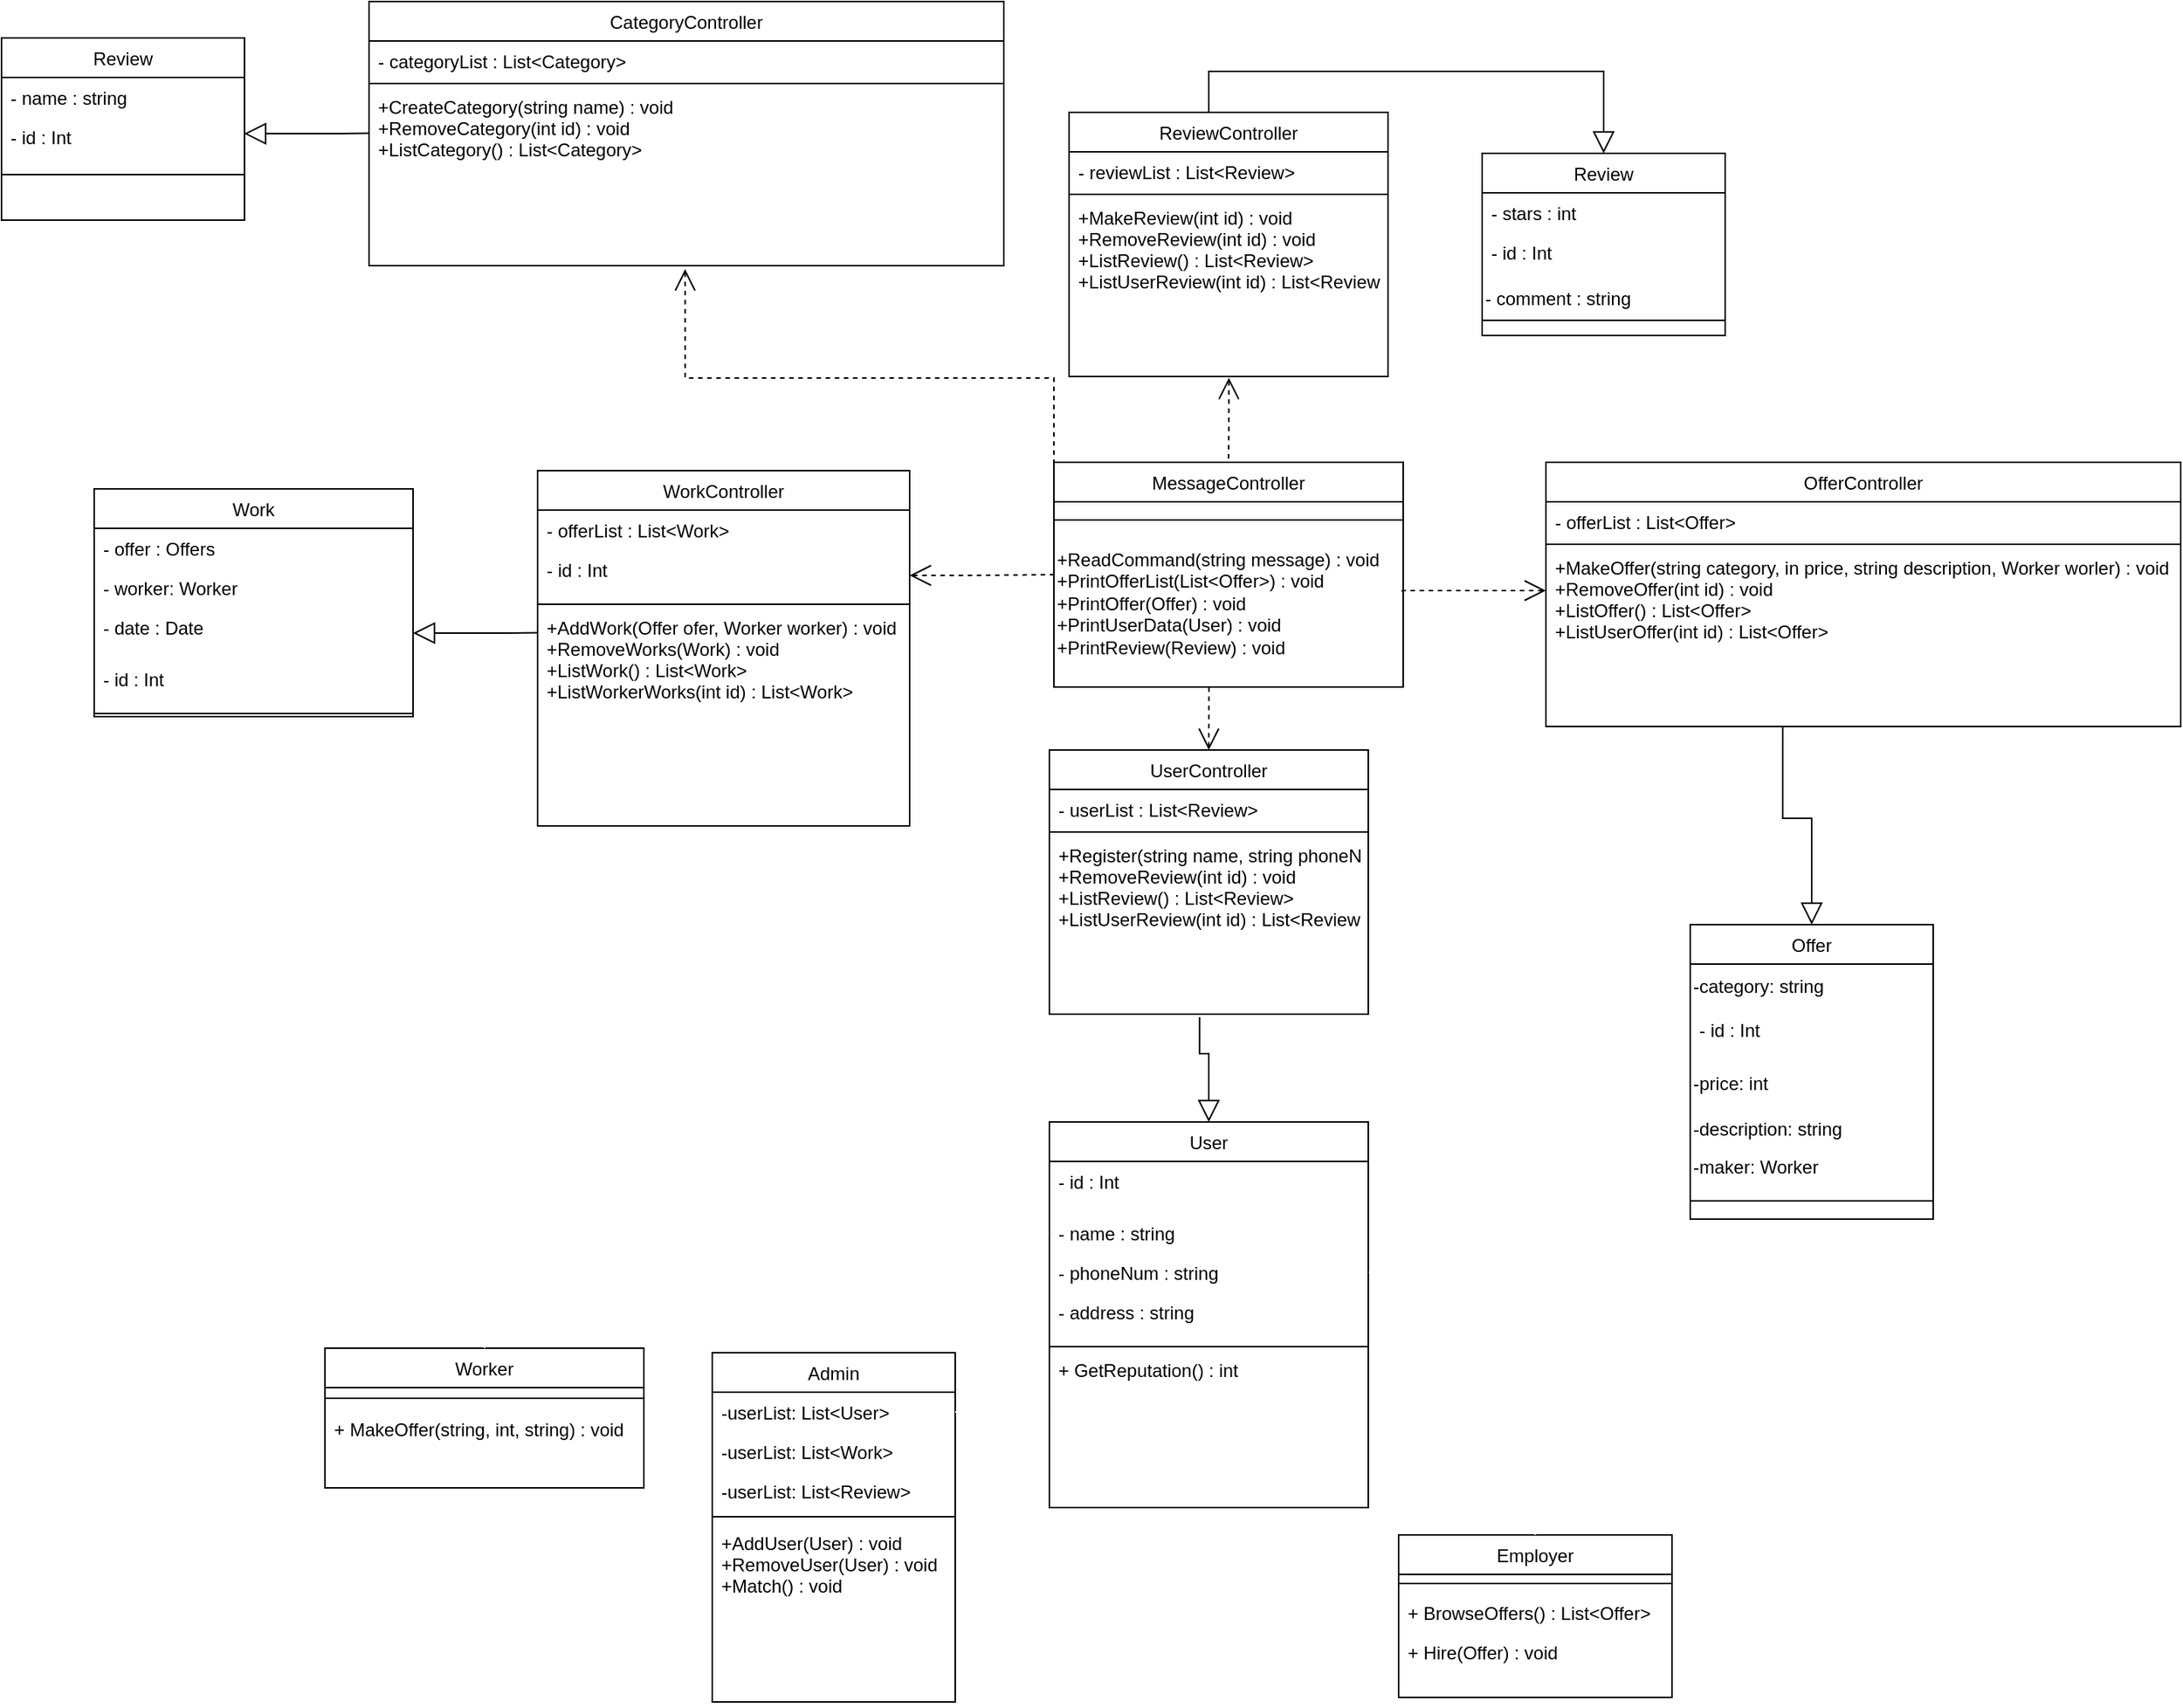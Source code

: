 <mxfile version="20.5.1" type="device"><diagram id="C5RBs43oDa-KdzZeNtuy" name="Page-1"><mxGraphModel dx="303" dy="3100" grid="0" gridSize="10" guides="1" tooltips="1" connect="1" arrows="1" fold="1" page="1" pageScale="1" pageWidth="827" pageHeight="1169" background="none" math="0" shadow="0"><root><mxCell id="WIyWlLk6GJQsqaUBKTNV-0"/><mxCell id="WIyWlLk6GJQsqaUBKTNV-1" parent="WIyWlLk6GJQsqaUBKTNV-0"/><mxCell id="HSHg974Zx_2OXVy2Y4dr-0" value="User" style="swimlane;fontStyle=0;align=center;verticalAlign=top;childLayout=stackLayout;horizontal=1;startSize=26;horizontalStack=0;resizeParent=1;resizeLast=0;collapsible=1;marginBottom=0;rounded=0;shadow=0;strokeWidth=1;" parent="WIyWlLk6GJQsqaUBKTNV-1" vertex="1"><mxGeometry x="1620" y="-449" width="210" height="254" as="geometry"><mxRectangle x="550" y="140" width="160" height="26" as="alternateBounds"/></mxGeometry></mxCell><mxCell id="HSHg974Zx_2OXVy2Y4dr-1" value="- id : Int" style="text;align=left;verticalAlign=top;spacingLeft=4;spacingRight=4;overflow=hidden;rotatable=0;points=[[0,0.5],[1,0.5]];portConstraint=eastwest;rounded=0;shadow=0;html=0;" parent="HSHg974Zx_2OXVy2Y4dr-0" vertex="1"><mxGeometry y="26" width="210" height="34" as="geometry"/></mxCell><mxCell id="HSHg974Zx_2OXVy2Y4dr-2" value="- name : string" style="text;align=left;verticalAlign=top;spacingLeft=4;spacingRight=4;overflow=hidden;rotatable=0;points=[[0,0.5],[1,0.5]];portConstraint=eastwest;" parent="HSHg974Zx_2OXVy2Y4dr-0" vertex="1"><mxGeometry y="60" width="210" height="26" as="geometry"/></mxCell><mxCell id="HSHg974Zx_2OXVy2Y4dr-3" value="- phoneNum : string" style="text;align=left;verticalAlign=top;spacingLeft=4;spacingRight=4;overflow=hidden;rotatable=0;points=[[0,0.5],[1,0.5]];portConstraint=eastwest;rounded=0;shadow=0;html=0;" parent="HSHg974Zx_2OXVy2Y4dr-0" vertex="1"><mxGeometry y="86" width="210" height="26" as="geometry"/></mxCell><mxCell id="HSHg974Zx_2OXVy2Y4dr-4" value="- address : string" style="text;align=left;verticalAlign=top;spacingLeft=4;spacingRight=4;overflow=hidden;rotatable=0;points=[[0,0.5],[1,0.5]];portConstraint=eastwest;rounded=0;shadow=0;html=0;" parent="HSHg974Zx_2OXVy2Y4dr-0" vertex="1"><mxGeometry y="112" width="210" height="34" as="geometry"/></mxCell><mxCell id="HSHg974Zx_2OXVy2Y4dr-5" value="" style="line;html=1;strokeWidth=1;align=left;verticalAlign=middle;spacingTop=-1;spacingLeft=3;spacingRight=3;rotatable=0;labelPosition=right;points=[];portConstraint=eastwest;" parent="HSHg974Zx_2OXVy2Y4dr-0" vertex="1"><mxGeometry y="146" width="210" height="4" as="geometry"/></mxCell><mxCell id="HSHg974Zx_2OXVy2Y4dr-6" value="+ GetReputation() : int" style="text;align=left;verticalAlign=top;spacingLeft=4;spacingRight=4;overflow=hidden;rotatable=0;points=[[0,0.5],[1,0.5]];portConstraint=eastwest;" parent="HSHg974Zx_2OXVy2Y4dr-0" vertex="1"><mxGeometry y="150" width="210" height="26" as="geometry"/></mxCell><mxCell id="HSHg974Zx_2OXVy2Y4dr-7" value="Employer" style="swimlane;fontStyle=0;align=center;verticalAlign=top;childLayout=stackLayout;horizontal=1;startSize=26;horizontalStack=0;resizeParent=1;resizeLast=0;collapsible=1;marginBottom=0;rounded=0;shadow=0;strokeWidth=1;" parent="WIyWlLk6GJQsqaUBKTNV-1" vertex="1"><mxGeometry x="1850" y="-177" width="180" height="107" as="geometry"><mxRectangle x="130" y="380" width="160" height="26" as="alternateBounds"/></mxGeometry></mxCell><mxCell id="HSHg974Zx_2OXVy2Y4dr-8" value="" style="line;html=1;strokeWidth=1;align=left;verticalAlign=middle;spacingTop=-1;spacingLeft=3;spacingRight=3;rotatable=0;labelPosition=right;points=[];portConstraint=eastwest;" parent="HSHg974Zx_2OXVy2Y4dr-7" vertex="1"><mxGeometry y="26" width="180" height="12" as="geometry"/></mxCell><mxCell id="HSHg974Zx_2OXVy2Y4dr-9" value="+ BrowseOffers() : List&lt;Offer&gt;" style="text;align=left;verticalAlign=top;spacingLeft=4;spacingRight=4;overflow=hidden;rotatable=0;points=[[0,0.5],[1,0.5]];portConstraint=eastwest;rounded=0;shadow=0;html=0;" parent="HSHg974Zx_2OXVy2Y4dr-7" vertex="1"><mxGeometry y="38" width="180" height="26" as="geometry"/></mxCell><mxCell id="HSHg974Zx_2OXVy2Y4dr-10" value="+ Hire(Offer) : void" style="text;align=left;verticalAlign=top;spacingLeft=4;spacingRight=4;overflow=hidden;rotatable=0;points=[[0,0.5],[1,0.5]];portConstraint=eastwest;fontStyle=0" parent="HSHg974Zx_2OXVy2Y4dr-7" vertex="1"><mxGeometry y="64" width="180" height="32" as="geometry"/></mxCell><mxCell id="HSHg974Zx_2OXVy2Y4dr-11" value="Worker" style="swimlane;fontStyle=0;align=center;verticalAlign=top;childLayout=stackLayout;horizontal=1;startSize=26;horizontalStack=0;resizeParent=1;resizeLast=0;collapsible=1;marginBottom=0;rounded=0;shadow=0;strokeWidth=1;" parent="WIyWlLk6GJQsqaUBKTNV-1" vertex="1"><mxGeometry x="1143" y="-300" width="210" height="92" as="geometry"><mxRectangle x="550" y="140" width="160" height="26" as="alternateBounds"/></mxGeometry></mxCell><mxCell id="HSHg974Zx_2OXVy2Y4dr-12" value="" style="line;html=1;strokeWidth=1;align=left;verticalAlign=middle;spacingTop=-1;spacingLeft=3;spacingRight=3;rotatable=0;labelPosition=right;points=[];portConstraint=eastwest;" parent="HSHg974Zx_2OXVy2Y4dr-11" vertex="1"><mxGeometry y="26" width="210" height="14" as="geometry"/></mxCell><mxCell id="HSHg974Zx_2OXVy2Y4dr-13" value="+ MakeOffer(string, int, string) : void" style="text;align=left;verticalAlign=top;spacingLeft=4;spacingRight=4;overflow=hidden;rotatable=0;points=[[0,0.5],[1,0.5]];portConstraint=eastwest;" parent="HSHg974Zx_2OXVy2Y4dr-11" vertex="1"><mxGeometry y="40" width="210" height="26" as="geometry"/></mxCell><mxCell id="HSHg974Zx_2OXVy2Y4dr-14" value="Offer" style="swimlane;fontStyle=0;align=center;verticalAlign=top;childLayout=stackLayout;horizontal=1;startSize=26;horizontalStack=0;resizeParent=1;resizeLast=0;collapsible=1;marginBottom=0;rounded=0;shadow=0;strokeWidth=1;" parent="WIyWlLk6GJQsqaUBKTNV-1" vertex="1"><mxGeometry x="2042" y="-579" width="160" height="194" as="geometry"><mxRectangle x="230" y="140" width="160" height="26" as="alternateBounds"/></mxGeometry></mxCell><mxCell id="HSHg974Zx_2OXVy2Y4dr-15" value="-category: string" style="text;html=1;align=left;verticalAlign=middle;resizable=0;points=[];autosize=1;strokeColor=none;fillColor=none;" parent="HSHg974Zx_2OXVy2Y4dr-14" vertex="1"><mxGeometry y="26" width="160" height="30" as="geometry"/></mxCell><mxCell id="HSHg974Zx_2OXVy2Y4dr-16" value="- id : Int" style="text;align=left;verticalAlign=top;spacingLeft=4;spacingRight=4;overflow=hidden;rotatable=0;points=[[0,0.5],[1,0.5]];portConstraint=eastwest;rounded=0;shadow=0;html=0;" parent="HSHg974Zx_2OXVy2Y4dr-14" vertex="1"><mxGeometry y="56" width="160" height="34" as="geometry"/></mxCell><mxCell id="HSHg974Zx_2OXVy2Y4dr-17" value="-price: int" style="text;html=1;align=left;verticalAlign=middle;resizable=0;points=[];autosize=1;strokeColor=none;fillColor=none;" parent="HSHg974Zx_2OXVy2Y4dr-14" vertex="1"><mxGeometry y="90" width="160" height="30" as="geometry"/></mxCell><mxCell id="HSHg974Zx_2OXVy2Y4dr-18" value="-description: string" style="text;html=1;align=left;verticalAlign=middle;resizable=0;points=[];autosize=1;strokeColor=none;fillColor=none;" parent="HSHg974Zx_2OXVy2Y4dr-14" vertex="1"><mxGeometry y="120" width="160" height="30" as="geometry"/></mxCell><mxCell id="HSHg974Zx_2OXVy2Y4dr-19" value="-maker: Worker" style="text;html=1;align=left;verticalAlign=middle;resizable=0;points=[];autosize=1;strokeColor=none;fillColor=none;" parent="HSHg974Zx_2OXVy2Y4dr-14" vertex="1"><mxGeometry y="150" width="160" height="20" as="geometry"/></mxCell><mxCell id="HSHg974Zx_2OXVy2Y4dr-20" value="&lt;br&gt;" style="line;html=1;strokeWidth=1;align=left;verticalAlign=middle;spacingTop=-1;spacingLeft=3;spacingRight=3;rotatable=0;labelPosition=right;points=[];portConstraint=eastwest;" parent="HSHg974Zx_2OXVy2Y4dr-14" vertex="1"><mxGeometry y="170" width="160" height="24" as="geometry"/></mxCell><mxCell id="HSHg974Zx_2OXVy2Y4dr-21" value="Review" style="swimlane;fontStyle=0;align=center;verticalAlign=top;childLayout=stackLayout;horizontal=1;startSize=26;horizontalStack=0;resizeParent=1;resizeLast=0;collapsible=1;marginBottom=0;rounded=0;shadow=0;strokeWidth=1;" parent="WIyWlLk6GJQsqaUBKTNV-1" vertex="1"><mxGeometry x="1905" y="-1087" width="160" height="120" as="geometry"><mxRectangle x="340" y="380" width="170" height="26" as="alternateBounds"/></mxGeometry></mxCell><mxCell id="HSHg974Zx_2OXVy2Y4dr-22" value="- stars : int" style="text;align=left;verticalAlign=top;spacingLeft=4;spacingRight=4;overflow=hidden;rotatable=0;points=[[0,0.5],[1,0.5]];portConstraint=eastwest;" parent="HSHg974Zx_2OXVy2Y4dr-21" vertex="1"><mxGeometry y="26" width="160" height="26" as="geometry"/></mxCell><mxCell id="HSHg974Zx_2OXVy2Y4dr-23" value="- id : Int" style="text;align=left;verticalAlign=top;spacingLeft=4;spacingRight=4;overflow=hidden;rotatable=0;points=[[0,0.5],[1,0.5]];portConstraint=eastwest;rounded=0;shadow=0;html=0;" parent="HSHg974Zx_2OXVy2Y4dr-21" vertex="1"><mxGeometry y="52" width="160" height="34" as="geometry"/></mxCell><mxCell id="HSHg974Zx_2OXVy2Y4dr-24" value="- comment : string" style="text;html=1;align=left;verticalAlign=middle;resizable=0;points=[];autosize=1;strokeColor=none;fillColor=none;" parent="HSHg974Zx_2OXVy2Y4dr-21" vertex="1"><mxGeometry y="86" width="160" height="20" as="geometry"/></mxCell><mxCell id="HSHg974Zx_2OXVy2Y4dr-25" value="" style="line;html=1;strokeWidth=1;align=left;verticalAlign=middle;spacingTop=-1;spacingLeft=3;spacingRight=3;rotatable=0;labelPosition=right;points=[];portConstraint=eastwest;" parent="HSHg974Zx_2OXVy2Y4dr-21" vertex="1"><mxGeometry y="106" width="160" height="8" as="geometry"/></mxCell><mxCell id="HSHg974Zx_2OXVy2Y4dr-26" value="MessageController" style="swimlane;fontStyle=0;align=center;verticalAlign=top;childLayout=stackLayout;horizontal=1;startSize=26;horizontalStack=0;resizeParent=1;resizeLast=0;collapsible=1;marginBottom=0;rounded=0;shadow=0;strokeWidth=1;" parent="WIyWlLk6GJQsqaUBKTNV-1" vertex="1"><mxGeometry x="1623" y="-883.5" width="230" height="148" as="geometry"><mxRectangle x="340" y="380" width="170" height="26" as="alternateBounds"/></mxGeometry></mxCell><mxCell id="HSHg974Zx_2OXVy2Y4dr-27" value="" style="line;html=1;strokeWidth=1;align=left;verticalAlign=middle;spacingTop=-1;spacingLeft=3;spacingRight=3;rotatable=0;labelPosition=right;points=[];portConstraint=eastwest;" parent="HSHg974Zx_2OXVy2Y4dr-26" vertex="1"><mxGeometry y="26" width="230" height="24" as="geometry"/></mxCell><mxCell id="HSHg974Zx_2OXVy2Y4dr-28" value="&lt;div&gt;+ReadCommand(string message) : void&lt;span&gt;&lt;br&gt;&lt;/span&gt;&lt;/div&gt;&lt;div&gt;&lt;span&gt;+PrintOfferList(List&amp;lt;Offer&amp;gt;) : void&lt;/span&gt;&lt;/div&gt;&lt;div&gt;&lt;span&gt;+PrintOffer(Offer) : void&lt;/span&gt;&lt;/div&gt;&lt;div&gt;&lt;span&gt;+PrintUserData(User) : void&lt;/span&gt;&lt;/div&gt;&lt;div&gt;&lt;span&gt;+PrintReview(Review) : void&lt;/span&gt;&lt;/div&gt;&lt;div&gt;&lt;br&gt;&lt;/div&gt;" style="text;html=1;align=left;verticalAlign=top;resizable=0;points=[];autosize=1;strokeColor=none;fillColor=none;horizontal=1;" parent="HSHg974Zx_2OXVy2Y4dr-26" vertex="1"><mxGeometry y="50" width="230" height="98" as="geometry"/></mxCell><mxCell id="HSHg974Zx_2OXVy2Y4dr-29" value="Admin" style="swimlane;fontStyle=0;align=center;verticalAlign=top;childLayout=stackLayout;horizontal=1;startSize=26;horizontalStack=0;resizeParent=1;resizeLast=0;collapsible=1;marginBottom=0;rounded=0;shadow=0;strokeWidth=1;" parent="WIyWlLk6GJQsqaUBKTNV-1" vertex="1"><mxGeometry x="1398" y="-297" width="160" height="230" as="geometry"><mxRectangle x="230" y="140" width="160" height="26" as="alternateBounds"/></mxGeometry></mxCell><mxCell id="HSHg974Zx_2OXVy2Y4dr-30" value="-userList: List&lt;User&gt;" style="text;align=left;verticalAlign=top;spacingLeft=4;spacingRight=4;overflow=hidden;rotatable=0;points=[[0,0.5],[1,0.5]];portConstraint=eastwest;rounded=0;shadow=0;html=0;" parent="HSHg974Zx_2OXVy2Y4dr-29" vertex="1"><mxGeometry y="26" width="160" height="26" as="geometry"/></mxCell><mxCell id="HSHg974Zx_2OXVy2Y4dr-31" value="-userList: List&lt;Work&gt;" style="text;align=left;verticalAlign=top;spacingLeft=4;spacingRight=4;overflow=hidden;rotatable=0;points=[[0,0.5],[1,0.5]];portConstraint=eastwest;rounded=0;shadow=0;html=0;" parent="HSHg974Zx_2OXVy2Y4dr-29" vertex="1"><mxGeometry y="52" width="160" height="26" as="geometry"/></mxCell><mxCell id="HSHg974Zx_2OXVy2Y4dr-32" value="-userList: List&lt;Review&gt;" style="text;align=left;verticalAlign=top;spacingLeft=4;spacingRight=4;overflow=hidden;rotatable=0;points=[[0,0.5],[1,0.5]];portConstraint=eastwest;rounded=0;shadow=0;html=0;" parent="HSHg974Zx_2OXVy2Y4dr-29" vertex="1"><mxGeometry y="78" width="160" height="26" as="geometry"/></mxCell><mxCell id="HSHg974Zx_2OXVy2Y4dr-33" value="" style="line;html=1;strokeWidth=1;align=left;verticalAlign=middle;spacingTop=-1;spacingLeft=3;spacingRight=3;rotatable=0;labelPosition=right;points=[];portConstraint=eastwest;" parent="HSHg974Zx_2OXVy2Y4dr-29" vertex="1"><mxGeometry y="104" width="160" height="8" as="geometry"/></mxCell><mxCell id="HSHg974Zx_2OXVy2Y4dr-34" value="+AddUser(User) : void&#10;+RemoveUser(User) : void&#10;+Match() : void" style="text;align=left;verticalAlign=top;spacingLeft=4;spacingRight=4;overflow=hidden;rotatable=0;points=[[0,0.5],[1,0.5]];portConstraint=eastwest;" parent="HSHg974Zx_2OXVy2Y4dr-29" vertex="1"><mxGeometry y="112" width="160" height="118" as="geometry"/></mxCell><mxCell id="HSHg974Zx_2OXVy2Y4dr-35" value="Work" style="swimlane;fontStyle=0;align=center;verticalAlign=top;childLayout=stackLayout;horizontal=1;startSize=26;horizontalStack=0;resizeParent=1;resizeLast=0;collapsible=1;marginBottom=0;rounded=0;shadow=0;strokeWidth=1;" parent="WIyWlLk6GJQsqaUBKTNV-1" vertex="1"><mxGeometry x="991" y="-866" width="210" height="150" as="geometry"><mxRectangle x="550" y="140" width="160" height="26" as="alternateBounds"/></mxGeometry></mxCell><mxCell id="HSHg974Zx_2OXVy2Y4dr-36" value="- offer : Offers" style="text;align=left;verticalAlign=top;spacingLeft=4;spacingRight=4;overflow=hidden;rotatable=0;points=[[0,0.5],[1,0.5]];portConstraint=eastwest;" parent="HSHg974Zx_2OXVy2Y4dr-35" vertex="1"><mxGeometry y="26" width="210" height="26" as="geometry"/></mxCell><mxCell id="HSHg974Zx_2OXVy2Y4dr-37" value="- worker: Worker" style="text;align=left;verticalAlign=top;spacingLeft=4;spacingRight=4;overflow=hidden;rotatable=0;points=[[0,0.5],[1,0.5]];portConstraint=eastwest;" parent="HSHg974Zx_2OXVy2Y4dr-35" vertex="1"><mxGeometry y="52" width="210" height="26" as="geometry"/></mxCell><mxCell id="HSHg974Zx_2OXVy2Y4dr-38" value="- date : Date" style="text;align=left;verticalAlign=top;spacingLeft=4;spacingRight=4;overflow=hidden;rotatable=0;points=[[0,0.5],[1,0.5]];portConstraint=eastwest;rounded=0;shadow=0;html=0;" parent="HSHg974Zx_2OXVy2Y4dr-35" vertex="1"><mxGeometry y="78" width="210" height="34" as="geometry"/></mxCell><mxCell id="HSHg974Zx_2OXVy2Y4dr-39" value="- id : Int" style="text;align=left;verticalAlign=top;spacingLeft=4;spacingRight=4;overflow=hidden;rotatable=0;points=[[0,0.5],[1,0.5]];portConstraint=eastwest;rounded=0;shadow=0;html=0;" parent="HSHg974Zx_2OXVy2Y4dr-35" vertex="1"><mxGeometry y="112" width="210" height="34" as="geometry"/></mxCell><mxCell id="HSHg974Zx_2OXVy2Y4dr-40" value="" style="line;html=1;strokeWidth=1;align=left;verticalAlign=middle;spacingTop=-1;spacingLeft=3;spacingRight=3;rotatable=0;labelPosition=right;points=[];portConstraint=eastwest;" parent="HSHg974Zx_2OXVy2Y4dr-35" vertex="1"><mxGeometry y="146" width="210" height="4" as="geometry"/></mxCell><mxCell id="HSHg974Zx_2OXVy2Y4dr-41" value="WorkController" style="swimlane;fontStyle=0;align=center;verticalAlign=top;childLayout=stackLayout;horizontal=1;startSize=26;horizontalStack=0;resizeParent=1;resizeLast=0;collapsible=1;marginBottom=0;rounded=0;shadow=0;strokeWidth=1;" parent="WIyWlLk6GJQsqaUBKTNV-1" vertex="1"><mxGeometry x="1283" y="-878" width="245" height="234" as="geometry"><mxRectangle x="550" y="140" width="160" height="26" as="alternateBounds"/></mxGeometry></mxCell><mxCell id="HSHg974Zx_2OXVy2Y4dr-42" value="- offerList : List&lt;Work&gt;" style="text;align=left;verticalAlign=top;spacingLeft=4;spacingRight=4;overflow=hidden;rotatable=0;points=[[0,0.5],[1,0.5]];portConstraint=eastwest;" parent="HSHg974Zx_2OXVy2Y4dr-41" vertex="1"><mxGeometry y="26" width="245" height="26" as="geometry"/></mxCell><mxCell id="HSHg974Zx_2OXVy2Y4dr-44" value="- id : Int" style="text;align=left;verticalAlign=top;spacingLeft=4;spacingRight=4;overflow=hidden;rotatable=0;points=[[0,0.5],[1,0.5]];portConstraint=eastwest;rounded=0;shadow=0;html=0;" parent="HSHg974Zx_2OXVy2Y4dr-41" vertex="1"><mxGeometry y="52" width="245" height="34" as="geometry"/></mxCell><mxCell id="HSHg974Zx_2OXVy2Y4dr-45" value="" style="line;html=1;strokeWidth=1;align=left;verticalAlign=middle;spacingTop=-1;spacingLeft=3;spacingRight=3;rotatable=0;labelPosition=right;points=[];portConstraint=eastwest;" parent="HSHg974Zx_2OXVy2Y4dr-41" vertex="1"><mxGeometry y="86" width="245" height="4" as="geometry"/></mxCell><mxCell id="HSHg974Zx_2OXVy2Y4dr-46" value="+AddWork(Offer ofer, Worker worker) : void&#10;+RemoveWorks(Work) : void&#10;+ListWork() : List&lt;Work&gt;&#10;+ListWorkerWorks(int id) : List&lt;Work&gt;" style="text;align=left;verticalAlign=top;spacingLeft=4;spacingRight=4;overflow=hidden;rotatable=0;points=[[0,0.5],[1,0.5]];portConstraint=eastwest;" parent="HSHg974Zx_2OXVy2Y4dr-41" vertex="1"><mxGeometry y="90" width="245" height="118" as="geometry"/></mxCell><mxCell id="HSHg974Zx_2OXVy2Y4dr-47" value="ReviewController" style="swimlane;fontStyle=0;align=center;verticalAlign=top;childLayout=stackLayout;horizontal=1;startSize=26;horizontalStack=0;resizeParent=1;resizeLast=0;collapsible=1;marginBottom=0;rounded=0;shadow=0;strokeWidth=1;" parent="WIyWlLk6GJQsqaUBKTNV-1" vertex="1"><mxGeometry x="1633" y="-1114" width="210" height="174" as="geometry"><mxRectangle x="550" y="140" width="160" height="26" as="alternateBounds"/></mxGeometry></mxCell><mxCell id="HSHg974Zx_2OXVy2Y4dr-48" value="- reviewList : List&lt;Review&gt;" style="text;align=left;verticalAlign=top;spacingLeft=4;spacingRight=4;overflow=hidden;rotatable=0;points=[[0,0.5],[1,0.5]];portConstraint=eastwest;" parent="HSHg974Zx_2OXVy2Y4dr-47" vertex="1"><mxGeometry y="26" width="210" height="26" as="geometry"/></mxCell><mxCell id="HSHg974Zx_2OXVy2Y4dr-49" value="" style="line;html=1;strokeWidth=1;align=left;verticalAlign=middle;spacingTop=-1;spacingLeft=3;spacingRight=3;rotatable=0;labelPosition=right;points=[];portConstraint=eastwest;" parent="HSHg974Zx_2OXVy2Y4dr-47" vertex="1"><mxGeometry y="52" width="210" height="4" as="geometry"/></mxCell><mxCell id="HSHg974Zx_2OXVy2Y4dr-50" value="+MakeReview(int id) : void&#10;+RemoveReview(int id) : void&#10;+ListReview() : List&lt;Review&gt;&#10;+ListUserReview(int id) : List&lt;Review&gt;" style="text;align=left;verticalAlign=top;spacingLeft=4;spacingRight=4;overflow=hidden;rotatable=0;points=[[0,0.5],[1,0.5]];portConstraint=eastwest;" parent="HSHg974Zx_2OXVy2Y4dr-47" vertex="1"><mxGeometry y="56" width="210" height="118" as="geometry"/></mxCell><mxCell id="HSHg974Zx_2OXVy2Y4dr-51" value="OfferController" style="swimlane;fontStyle=0;align=center;verticalAlign=top;childLayout=stackLayout;horizontal=1;startSize=26;horizontalStack=0;resizeParent=1;resizeLast=0;collapsible=1;marginBottom=0;rounded=0;shadow=0;strokeWidth=1;" parent="WIyWlLk6GJQsqaUBKTNV-1" vertex="1"><mxGeometry x="1947" y="-883.5" width="418" height="174" as="geometry"><mxRectangle x="550" y="140" width="160" height="26" as="alternateBounds"/></mxGeometry></mxCell><mxCell id="HSHg974Zx_2OXVy2Y4dr-52" value="- offerList : List&lt;Offer&gt;" style="text;align=left;verticalAlign=top;spacingLeft=4;spacingRight=4;overflow=hidden;rotatable=0;points=[[0,0.5],[1,0.5]];portConstraint=eastwest;" parent="HSHg974Zx_2OXVy2Y4dr-51" vertex="1"><mxGeometry y="26" width="418" height="26" as="geometry"/></mxCell><mxCell id="HSHg974Zx_2OXVy2Y4dr-53" value="" style="line;html=1;strokeWidth=1;align=left;verticalAlign=middle;spacingTop=-1;spacingLeft=3;spacingRight=3;rotatable=0;labelPosition=right;points=[];portConstraint=eastwest;" parent="HSHg974Zx_2OXVy2Y4dr-51" vertex="1"><mxGeometry y="52" width="418" height="4" as="geometry"/></mxCell><mxCell id="HSHg974Zx_2OXVy2Y4dr-54" value="+MakeOffer(string category, in price, string description, Worker worler) : void&#10;+RemoveOffer(int id) : void&#10;+ListOffer() : List&lt;Offer&gt;&#10;+ListUserOffer(int id) : List&lt;Offer&gt;" style="text;align=left;verticalAlign=top;spacingLeft=4;spacingRight=4;overflow=hidden;rotatable=0;points=[[0,0.5],[1,0.5]];portConstraint=eastwest;" parent="HSHg974Zx_2OXVy2Y4dr-51" vertex="1"><mxGeometry y="56" width="418" height="118" as="geometry"/></mxCell><mxCell id="HSHg974Zx_2OXVy2Y4dr-55" value="UserController" style="swimlane;fontStyle=0;align=center;verticalAlign=top;childLayout=stackLayout;horizontal=1;startSize=26;horizontalStack=0;resizeParent=1;resizeLast=0;collapsible=1;marginBottom=0;rounded=0;shadow=0;strokeWidth=1;" parent="WIyWlLk6GJQsqaUBKTNV-1" vertex="1"><mxGeometry x="1620" y="-694" width="210" height="174" as="geometry"><mxRectangle x="550" y="140" width="160" height="26" as="alternateBounds"/></mxGeometry></mxCell><mxCell id="HSHg974Zx_2OXVy2Y4dr-56" value="- userList : List&lt;Review&gt;" style="text;align=left;verticalAlign=top;spacingLeft=4;spacingRight=4;overflow=hidden;rotatable=0;points=[[0,0.5],[1,0.5]];portConstraint=eastwest;" parent="HSHg974Zx_2OXVy2Y4dr-55" vertex="1"><mxGeometry y="26" width="210" height="26" as="geometry"/></mxCell><mxCell id="HSHg974Zx_2OXVy2Y4dr-57" value="" style="line;html=1;strokeWidth=1;align=left;verticalAlign=middle;spacingTop=-1;spacingLeft=3;spacingRight=3;rotatable=0;labelPosition=right;points=[];portConstraint=eastwest;" parent="HSHg974Zx_2OXVy2Y4dr-55" vertex="1"><mxGeometry y="52" width="210" height="4" as="geometry"/></mxCell><mxCell id="HSHg974Zx_2OXVy2Y4dr-58" value="+Register(string name, string phoneNum, string address) : void&#10;+RemoveReview(int id) : void&#10;+ListReview() : List&lt;Review&gt;&#10;+ListUserReview(int id) : List&lt;Review&gt;" style="text;align=left;verticalAlign=top;spacingLeft=4;spacingRight=4;overflow=hidden;rotatable=0;points=[[0,0.5],[1,0.5]];portConstraint=eastwest;" parent="HSHg974Zx_2OXVy2Y4dr-55" vertex="1"><mxGeometry y="56" width="210" height="118" as="geometry"/></mxCell><mxCell id="HSHg974Zx_2OXVy2Y4dr-59" style="edgeStyle=orthogonalEdgeStyle;rounded=0;orthogonalLoop=1;jettySize=auto;html=1;endArrow=none;endFill=0;startArrow=block;startFill=0;startSize=12;entryX=0.5;entryY=0;entryDx=0;entryDy=0;exitX=0.5;exitY=0;exitDx=0;exitDy=0;" parent="WIyWlLk6GJQsqaUBKTNV-1" source="HSHg974Zx_2OXVy2Y4dr-21" target="HSHg974Zx_2OXVy2Y4dr-47" edge="1"><mxGeometry relative="1" as="geometry"><mxPoint x="2052" y="-1112" as="sourcePoint"/><mxPoint x="2312" y="-1085" as="targetPoint"/><Array as="points"><mxPoint x="1985" y="-1141"/><mxPoint x="1725" y="-1141"/></Array></mxGeometry></mxCell><mxCell id="HSHg974Zx_2OXVy2Y4dr-60" style="edgeStyle=orthogonalEdgeStyle;rounded=0;orthogonalLoop=1;jettySize=auto;html=1;endArrow=none;endFill=0;startArrow=block;startFill=0;startSize=12;exitX=0.5;exitY=0;exitDx=0;exitDy=0;entryX=0.373;entryY=0.996;entryDx=0;entryDy=0;entryPerimeter=0;" parent="WIyWlLk6GJQsqaUBKTNV-1" source="HSHg974Zx_2OXVy2Y4dr-14" target="HSHg974Zx_2OXVy2Y4dr-54" edge="1"><mxGeometry relative="1" as="geometry"><mxPoint x="2131.724" y="-698.674" as="sourcePoint"/><mxPoint x="2103" y="-704" as="targetPoint"/><Array as="points"><mxPoint x="2122" y="-649"/><mxPoint x="2103" y="-649"/></Array></mxGeometry></mxCell><mxCell id="HSHg974Zx_2OXVy2Y4dr-61" style="edgeStyle=orthogonalEdgeStyle;rounded=0;orthogonalLoop=1;jettySize=auto;html=1;endArrow=none;endFill=0;startArrow=block;startFill=0;startSize=12;exitX=1;exitY=0.5;exitDx=0;exitDy=0;entryX=0.001;entryY=0.142;entryDx=0;entryDy=0;entryPerimeter=0;" parent="WIyWlLk6GJQsqaUBKTNV-1" source="HSHg974Zx_2OXVy2Y4dr-38" target="HSHg974Zx_2OXVy2Y4dr-46" edge="1"><mxGeometry relative="1" as="geometry"><mxPoint x="1302.13" y="-459.03" as="sourcePoint"/><mxPoint x="1264" y="-771" as="targetPoint"/><Array as="points"><mxPoint x="1264" y="-771"/></Array></mxGeometry></mxCell><mxCell id="HSHg974Zx_2OXVy2Y4dr-62" style="edgeStyle=orthogonalEdgeStyle;rounded=0;orthogonalLoop=1;jettySize=auto;html=1;startArrow=none;startFill=0;startSize=12;endArrow=block;endFill=1;strokeColor=#FFFFFF;endSize=12;exitX=0.5;exitY=0;exitDx=0;exitDy=0;entryX=0;entryY=0.5;entryDx=0;entryDy=0;" parent="WIyWlLk6GJQsqaUBKTNV-1" source="HSHg974Zx_2OXVy2Y4dr-11" target="HSHg974Zx_2OXVy2Y4dr-2" edge="1"><mxGeometry relative="1" as="geometry"><mxPoint x="1485.51" y="-506.226" as="sourcePoint"/><mxPoint x="1359" y="-489.98" as="targetPoint"/></mxGeometry></mxCell><mxCell id="HSHg974Zx_2OXVy2Y4dr-63" style="edgeStyle=orthogonalEdgeStyle;rounded=0;orthogonalLoop=1;jettySize=auto;html=1;startArrow=none;startFill=0;startSize=12;endArrow=block;endFill=1;strokeColor=#FFFFFF;endSize=12;exitX=1;exitY=0.5;exitDx=0;exitDy=0;entryX=0;entryY=0.75;entryDx=0;entryDy=0;" parent="WIyWlLk6GJQsqaUBKTNV-1" source="HSHg974Zx_2OXVy2Y4dr-30" target="HSHg974Zx_2OXVy2Y4dr-0" edge="1"><mxGeometry relative="1" as="geometry"><mxPoint x="1258" y="-290" as="sourcePoint"/><mxPoint x="1630" y="-366" as="targetPoint"/></mxGeometry></mxCell><mxCell id="HSHg974Zx_2OXVy2Y4dr-64" style="edgeStyle=orthogonalEdgeStyle;rounded=0;orthogonalLoop=1;jettySize=auto;html=1;startArrow=none;startFill=0;startSize=12;endArrow=block;endFill=1;strokeColor=#FFFFFF;endSize=12;exitX=0.5;exitY=0;exitDx=0;exitDy=0;entryX=1;entryY=0.5;entryDx=0;entryDy=0;" parent="WIyWlLk6GJQsqaUBKTNV-1" source="HSHg974Zx_2OXVy2Y4dr-7" target="HSHg974Zx_2OXVy2Y4dr-3" edge="1"><mxGeometry relative="1" as="geometry"><mxPoint x="1726" y="-281" as="sourcePoint"/><mxPoint x="2098" y="-357" as="targetPoint"/></mxGeometry></mxCell><mxCell id="HSHg974Zx_2OXVy2Y4dr-65" style="edgeStyle=orthogonalEdgeStyle;rounded=0;orthogonalLoop=1;jettySize=auto;html=1;endArrow=none;endFill=0;startArrow=open;startFill=0;startSize=12;entryX=0;entryY=0.5;entryDx=0;entryDy=0;dashed=1;" parent="WIyWlLk6GJQsqaUBKTNV-1" source="HSHg974Zx_2OXVy2Y4dr-44" target="HSHg974Zx_2OXVy2Y4dr-26" edge="1"><mxGeometry relative="1" as="geometry"><mxPoint x="1505" y="-747" as="sourcePoint"/><mxPoint x="1587.21" y="-746.744" as="targetPoint"/><Array as="points"><mxPoint x="1568" y="-809"/><mxPoint x="1623" y="-809"/></Array></mxGeometry></mxCell><mxCell id="HSHg974Zx_2OXVy2Y4dr-66" style="edgeStyle=orthogonalEdgeStyle;rounded=0;orthogonalLoop=1;jettySize=auto;html=1;endArrow=none;endFill=0;startArrow=open;startFill=0;startSize=12;dashed=1;exitX=0.5;exitY=0;exitDx=0;exitDy=0;entryX=0.444;entryY=0.991;entryDx=0;entryDy=0;entryPerimeter=0;" parent="WIyWlLk6GJQsqaUBKTNV-1" source="HSHg974Zx_2OXVy2Y4dr-55" target="HSHg974Zx_2OXVy2Y4dr-28" edge="1"><mxGeometry relative="1" as="geometry"><mxPoint x="1503" y="-798.52" as="sourcePoint"/><mxPoint x="1732" y="-727" as="targetPoint"/><Array as="points"/></mxGeometry></mxCell><mxCell id="HSHg974Zx_2OXVy2Y4dr-67" style="edgeStyle=orthogonalEdgeStyle;rounded=0;orthogonalLoop=1;jettySize=auto;html=1;endArrow=none;endFill=0;startArrow=open;startFill=0;startSize=12;dashed=1;entryX=0.998;entryY=0.373;entryDx=0;entryDy=0;entryPerimeter=0;" parent="WIyWlLk6GJQsqaUBKTNV-1" source="HSHg974Zx_2OXVy2Y4dr-54" target="HSHg974Zx_2OXVy2Y4dr-28" edge="1"><mxGeometry relative="1" as="geometry"><mxPoint x="1503" y="-798.5" as="sourcePoint"/><mxPoint x="1915" y="-799" as="targetPoint"/><Array as="points"><mxPoint x="1853" y="-799"/></Array></mxGeometry></mxCell><mxCell id="HSHg974Zx_2OXVy2Y4dr-68" style="edgeStyle=orthogonalEdgeStyle;rounded=0;orthogonalLoop=1;jettySize=auto;html=1;endArrow=none;endFill=0;startArrow=open;startFill=0;startSize=12;dashed=1;entryX=0.5;entryY=0;entryDx=0;entryDy=0;exitX=0.501;exitY=1.007;exitDx=0;exitDy=0;exitPerimeter=0;" parent="WIyWlLk6GJQsqaUBKTNV-1" source="HSHg974Zx_2OXVy2Y4dr-50" target="HSHg974Zx_2OXVy2Y4dr-26" edge="1"><mxGeometry relative="1" as="geometry"><mxPoint x="1774" y="-920" as="sourcePoint"/><mxPoint x="1862.54" y="-786.946" as="targetPoint"/><Array as="points"/></mxGeometry></mxCell><mxCell id="HSHg974Zx_2OXVy2Y4dr-69" style="edgeStyle=orthogonalEdgeStyle;rounded=0;orthogonalLoop=1;jettySize=auto;html=1;endArrow=none;endFill=0;startArrow=block;startFill=0;startSize=12;entryX=0.471;entryY=1.017;entryDx=0;entryDy=0;entryPerimeter=0;exitX=0.5;exitY=0;exitDx=0;exitDy=0;" parent="WIyWlLk6GJQsqaUBKTNV-1" source="HSHg974Zx_2OXVy2Y4dr-0" target="HSHg974Zx_2OXVy2Y4dr-58" edge="1"><mxGeometry relative="1" as="geometry"><mxPoint x="1774" y="-487" as="sourcePoint"/><mxPoint x="2132" y="-700" as="targetPoint"/><Array as="points"><mxPoint x="1725" y="-494"/><mxPoint x="1719" y="-494"/></Array></mxGeometry></mxCell><mxCell id="W3GalUm0b9ljaJEsv1LP-0" value="CategoryController" style="swimlane;fontStyle=0;align=center;verticalAlign=top;childLayout=stackLayout;horizontal=1;startSize=26;horizontalStack=0;resizeParent=1;resizeLast=0;collapsible=1;marginBottom=0;rounded=0;shadow=0;strokeWidth=1;" vertex="1" parent="WIyWlLk6GJQsqaUBKTNV-1"><mxGeometry x="1172" y="-1187" width="418" height="174" as="geometry"><mxRectangle x="550" y="140" width="160" height="26" as="alternateBounds"/></mxGeometry></mxCell><mxCell id="W3GalUm0b9ljaJEsv1LP-1" value="- categoryList : List&lt;Category&gt;" style="text;align=left;verticalAlign=top;spacingLeft=4;spacingRight=4;overflow=hidden;rotatable=0;points=[[0,0.5],[1,0.5]];portConstraint=eastwest;" vertex="1" parent="W3GalUm0b9ljaJEsv1LP-0"><mxGeometry y="26" width="418" height="26" as="geometry"/></mxCell><mxCell id="W3GalUm0b9ljaJEsv1LP-2" value="" style="line;html=1;strokeWidth=1;align=left;verticalAlign=middle;spacingTop=-1;spacingLeft=3;spacingRight=3;rotatable=0;labelPosition=right;points=[];portConstraint=eastwest;" vertex="1" parent="W3GalUm0b9ljaJEsv1LP-0"><mxGeometry y="52" width="418" height="4" as="geometry"/></mxCell><mxCell id="W3GalUm0b9ljaJEsv1LP-3" value="+CreateCategory(string name) : void&#10;+RemoveCategory(int id) : void&#10;+ListCategory() : List&lt;Category&gt;" style="text;align=left;verticalAlign=top;spacingLeft=4;spacingRight=4;overflow=hidden;rotatable=0;points=[[0,0.5],[1,0.5]];portConstraint=eastwest;" vertex="1" parent="W3GalUm0b9ljaJEsv1LP-0"><mxGeometry y="56" width="418" height="118" as="geometry"/></mxCell><mxCell id="W3GalUm0b9ljaJEsv1LP-4" value="Review" style="swimlane;fontStyle=0;align=center;verticalAlign=top;childLayout=stackLayout;horizontal=1;startSize=26;horizontalStack=0;resizeParent=1;resizeLast=0;collapsible=1;marginBottom=0;rounded=0;shadow=0;strokeWidth=1;" vertex="1" parent="WIyWlLk6GJQsqaUBKTNV-1"><mxGeometry x="930" y="-1163" width="160" height="120" as="geometry"><mxRectangle x="340" y="380" width="170" height="26" as="alternateBounds"/></mxGeometry></mxCell><mxCell id="W3GalUm0b9ljaJEsv1LP-5" value="- name : string" style="text;align=left;verticalAlign=top;spacingLeft=4;spacingRight=4;overflow=hidden;rotatable=0;points=[[0,0.5],[1,0.5]];portConstraint=eastwest;" vertex="1" parent="W3GalUm0b9ljaJEsv1LP-4"><mxGeometry y="26" width="160" height="26" as="geometry"/></mxCell><mxCell id="W3GalUm0b9ljaJEsv1LP-6" value="- id : Int" style="text;align=left;verticalAlign=top;spacingLeft=4;spacingRight=4;overflow=hidden;rotatable=0;points=[[0,0.5],[1,0.5]];portConstraint=eastwest;rounded=0;shadow=0;html=0;" vertex="1" parent="W3GalUm0b9ljaJEsv1LP-4"><mxGeometry y="52" width="160" height="34" as="geometry"/></mxCell><mxCell id="W3GalUm0b9ljaJEsv1LP-8" value="" style="line;html=1;strokeWidth=1;align=left;verticalAlign=middle;spacingTop=-1;spacingLeft=3;spacingRight=3;rotatable=0;labelPosition=right;points=[];portConstraint=eastwest;" vertex="1" parent="W3GalUm0b9ljaJEsv1LP-4"><mxGeometry y="86" width="160" height="8" as="geometry"/></mxCell><mxCell id="W3GalUm0b9ljaJEsv1LP-9" style="edgeStyle=orthogonalEdgeStyle;rounded=0;orthogonalLoop=1;jettySize=auto;html=1;endArrow=none;endFill=0;startArrow=block;startFill=0;startSize=12;exitX=1;exitY=0.5;exitDx=0;exitDy=0;entryX=0.001;entryY=0.142;entryDx=0;entryDy=0;entryPerimeter=0;" edge="1" parent="WIyWlLk6GJQsqaUBKTNV-1"><mxGeometry relative="1" as="geometry"><mxPoint x="1089.76" y="-1099.95" as="sourcePoint"/><mxPoint x="1172.005" y="-1100.194" as="targetPoint"/><Array as="points"><mxPoint x="1152.76" y="-1099.95"/></Array></mxGeometry></mxCell><mxCell id="W3GalUm0b9ljaJEsv1LP-10" style="edgeStyle=orthogonalEdgeStyle;rounded=0;orthogonalLoop=1;jettySize=auto;html=1;endArrow=none;endFill=0;startArrow=open;startFill=0;startSize=12;entryX=0;entryY=0.25;entryDx=0;entryDy=0;dashed=1;exitX=0.498;exitY=1.019;exitDx=0;exitDy=0;exitPerimeter=0;" edge="1" parent="WIyWlLk6GJQsqaUBKTNV-1" source="W3GalUm0b9ljaJEsv1LP-3" target="HSHg974Zx_2OXVy2Y4dr-26"><mxGeometry relative="1" as="geometry"><mxPoint x="1454" y="-939.5" as="sourcePoint"/><mxPoint x="1549" y="-940" as="targetPoint"/><Array as="points"><mxPoint x="1380" y="-939"/><mxPoint x="1623" y="-939"/></Array></mxGeometry></mxCell></root></mxGraphModel></diagram></mxfile>